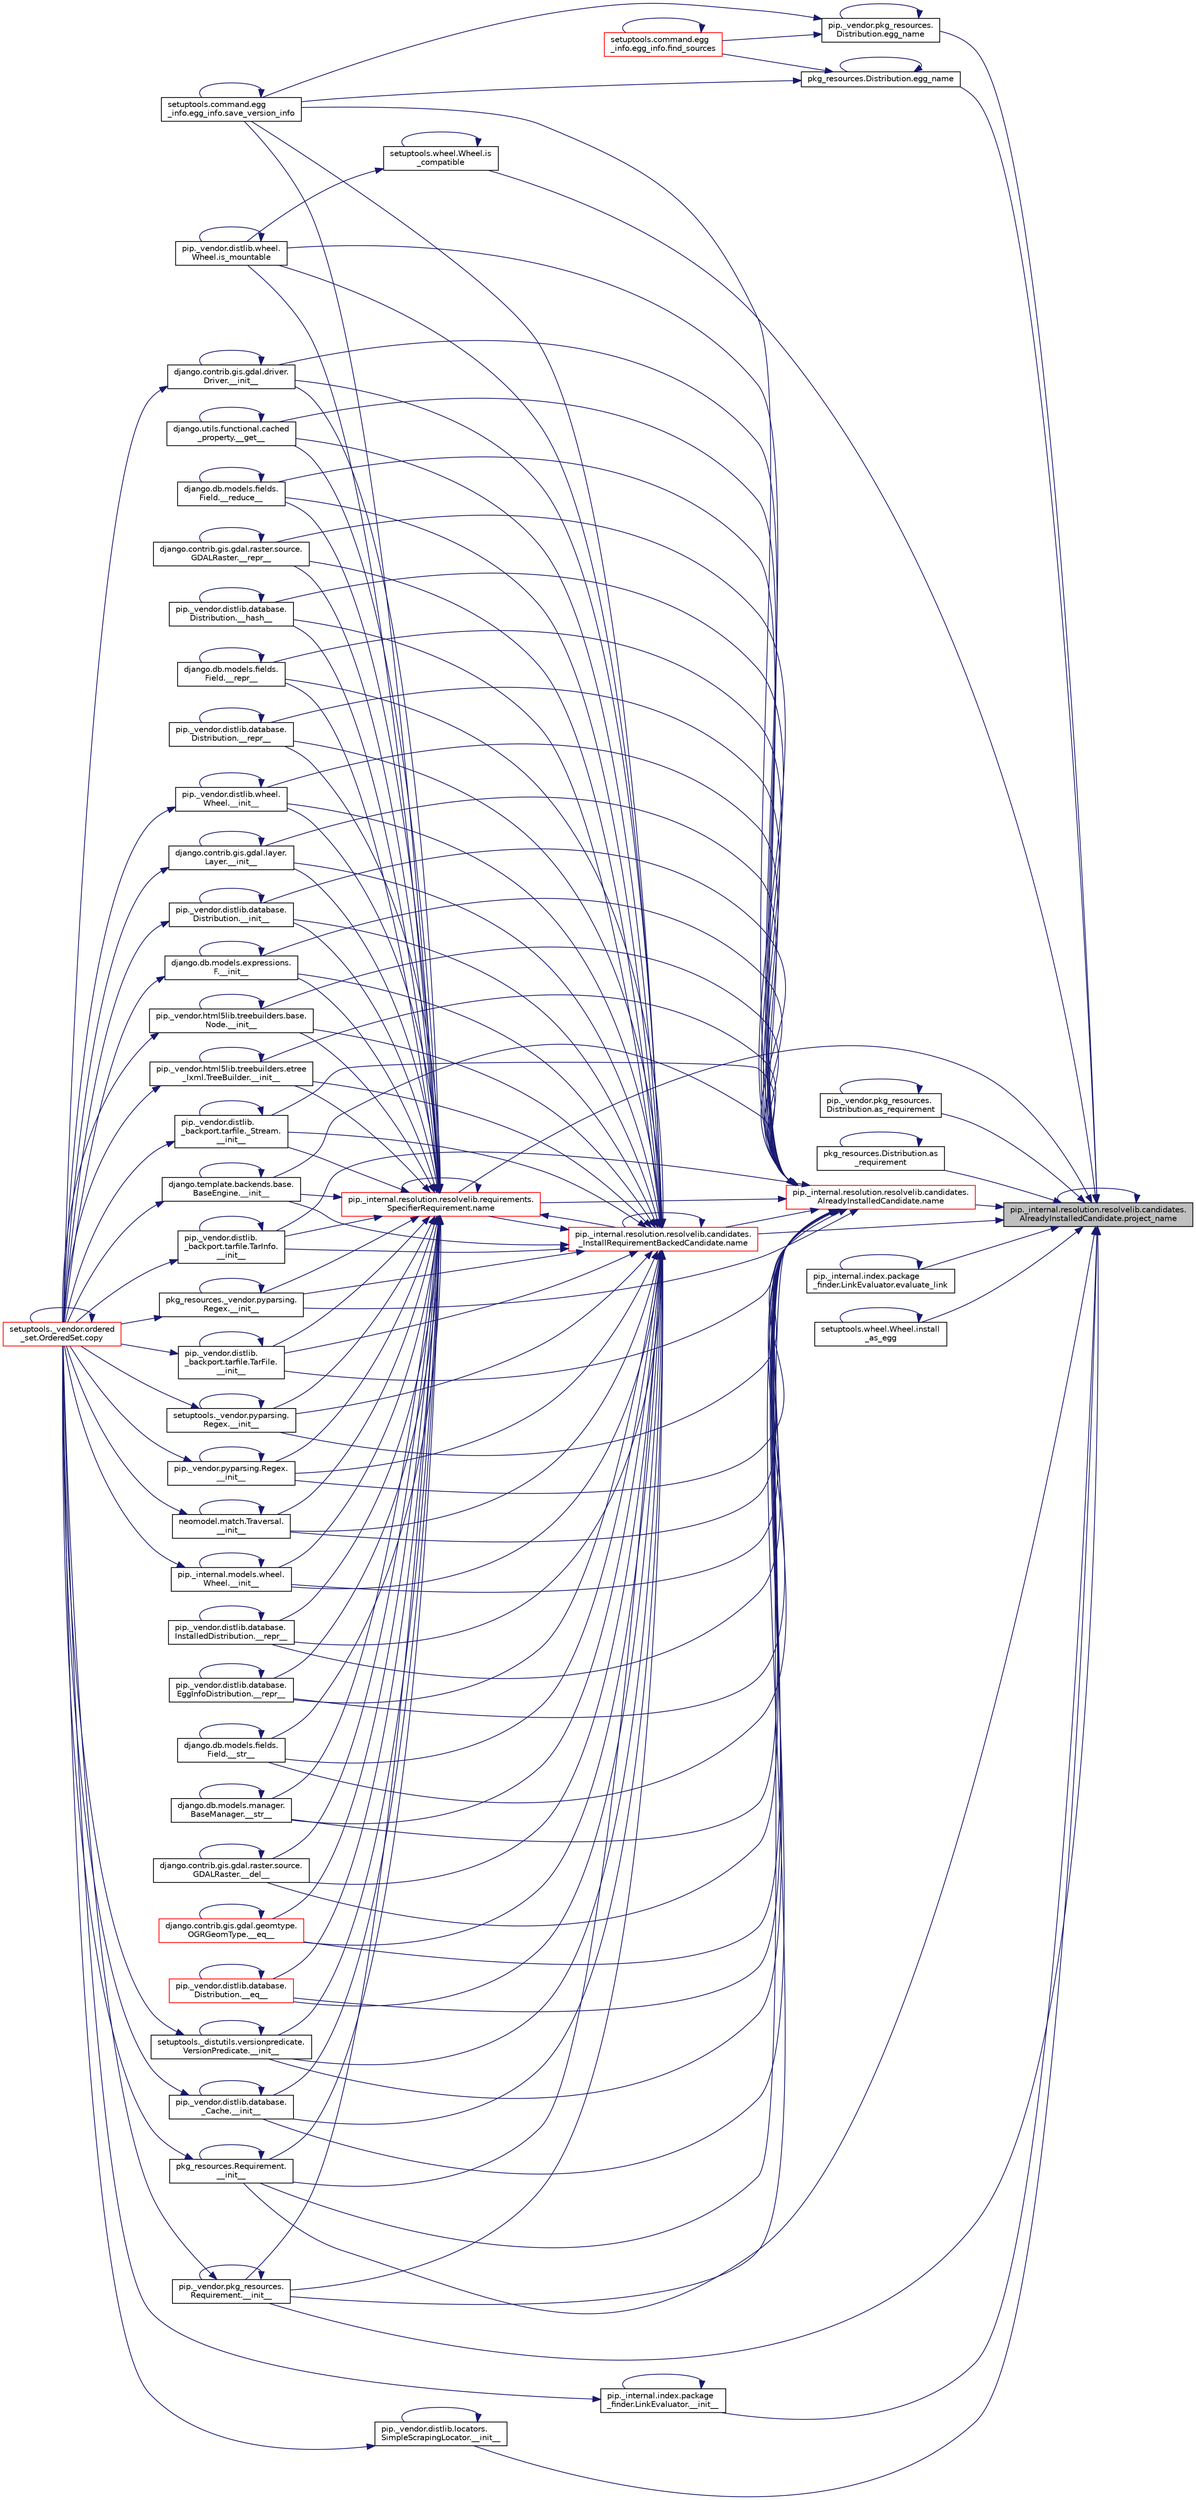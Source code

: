 digraph "pip._internal.resolution.resolvelib.candidates.AlreadyInstalledCandidate.project_name"
{
 // LATEX_PDF_SIZE
  edge [fontname="Helvetica",fontsize="10",labelfontname="Helvetica",labelfontsize="10"];
  node [fontname="Helvetica",fontsize="10",shape=record];
  rankdir="RL";
  Node1 [label="pip._internal.resolution.resolvelib.candidates.\lAlreadyInstalledCandidate.project_name",height=0.2,width=0.4,color="black", fillcolor="grey75", style="filled", fontcolor="black",tooltip=" "];
  Node1 -> Node2 [dir="back",color="midnightblue",fontsize="10",style="solid",fontname="Helvetica"];
  Node2 [label="pip._vendor.pkg_resources.\lRequirement.__init__",height=0.2,width=0.4,color="black", fillcolor="white", style="filled",URL="$dd/d48/classpip_1_1__vendor_1_1pkg__resources_1_1_requirement.html#ad01107aada7d4ac147391620e7ff1b56",tooltip=" "];
  Node2 -> Node2 [dir="back",color="midnightblue",fontsize="10",style="solid",fontname="Helvetica"];
  Node2 -> Node3 [dir="back",color="midnightblue",fontsize="10",style="solid",fontname="Helvetica"];
  Node3 [label="setuptools._vendor.ordered\l_set.OrderedSet.copy",height=0.2,width=0.4,color="red", fillcolor="white", style="filled",URL="$d0/d40/classsetuptools_1_1__vendor_1_1ordered__set_1_1_ordered_set.html#a84224c403039b9dac5d2794d85073053",tooltip=" "];
  Node3 -> Node3 [dir="back",color="midnightblue",fontsize="10",style="solid",fontname="Helvetica"];
  Node1 -> Node678 [dir="back",color="midnightblue",fontsize="10",style="solid",fontname="Helvetica"];
  Node678 [label="pkg_resources.Requirement.\l__init__",height=0.2,width=0.4,color="black", fillcolor="white", style="filled",URL="$da/d63/classpkg__resources_1_1_requirement.html#aeb1ecd04ffa958c098eaa2b163d06831",tooltip=" "];
  Node678 -> Node678 [dir="back",color="midnightblue",fontsize="10",style="solid",fontname="Helvetica"];
  Node678 -> Node3 [dir="back",color="midnightblue",fontsize="10",style="solid",fontname="Helvetica"];
  Node1 -> Node679 [dir="back",color="midnightblue",fontsize="10",style="solid",fontname="Helvetica"];
  Node679 [label="pip._internal.index.package\l_finder.LinkEvaluator.__init__",height=0.2,width=0.4,color="black", fillcolor="white", style="filled",URL="$d2/df3/classpip_1_1__internal_1_1index_1_1package__finder_1_1_link_evaluator.html#aa459c9f48584409f2b482f85977d6b59",tooltip=" "];
  Node679 -> Node679 [dir="back",color="midnightblue",fontsize="10",style="solid",fontname="Helvetica"];
  Node679 -> Node3 [dir="back",color="midnightblue",fontsize="10",style="solid",fontname="Helvetica"];
  Node1 -> Node142 [dir="back",color="midnightblue",fontsize="10",style="solid",fontname="Helvetica"];
  Node142 [label="pip._vendor.distlib.locators.\lSimpleScrapingLocator.__init__",height=0.2,width=0.4,color="black", fillcolor="white", style="filled",URL="$d6/d82/classpip_1_1__vendor_1_1distlib_1_1locators_1_1_simple_scraping_locator.html#a7a4c50e47ae95046ff9f9da7aeb8a391",tooltip=" "];
  Node142 -> Node142 [dir="back",color="midnightblue",fontsize="10",style="solid",fontname="Helvetica"];
  Node142 -> Node3 [dir="back",color="midnightblue",fontsize="10",style="solid",fontname="Helvetica"];
  Node1 -> Node680 [dir="back",color="midnightblue",fontsize="10",style="solid",fontname="Helvetica"];
  Node680 [label="pip._vendor.pkg_resources.\lDistribution.as_requirement",height=0.2,width=0.4,color="black", fillcolor="white", style="filled",URL="$d0/ddb/classpip_1_1__vendor_1_1pkg__resources_1_1_distribution.html#a80af36e436571d5d02e27e627829fd6c",tooltip=" "];
  Node680 -> Node680 [dir="back",color="midnightblue",fontsize="10",style="solid",fontname="Helvetica"];
  Node1 -> Node681 [dir="back",color="midnightblue",fontsize="10",style="solid",fontname="Helvetica"];
  Node681 [label="pkg_resources.Distribution.as\l_requirement",height=0.2,width=0.4,color="black", fillcolor="white", style="filled",URL="$d8/d25/classpkg__resources_1_1_distribution.html#a2c549b93626be28f83a4bc1734821c2b",tooltip=" "];
  Node681 -> Node681 [dir="back",color="midnightblue",fontsize="10",style="solid",fontname="Helvetica"];
  Node1 -> Node682 [dir="back",color="midnightblue",fontsize="10",style="solid",fontname="Helvetica"];
  Node682 [label="pip._vendor.pkg_resources.\lDistribution.egg_name",height=0.2,width=0.4,color="black", fillcolor="white", style="filled",URL="$d0/ddb/classpip_1_1__vendor_1_1pkg__resources_1_1_distribution.html#aa61d5600e0896e46b1708c4dcb9393f5",tooltip=" "];
  Node682 -> Node682 [dir="back",color="midnightblue",fontsize="10",style="solid",fontname="Helvetica"];
  Node682 -> Node683 [dir="back",color="midnightblue",fontsize="10",style="solid",fontname="Helvetica"];
  Node683 [label="setuptools.command.egg\l_info.egg_info.find_sources",height=0.2,width=0.4,color="red", fillcolor="white", style="filled",URL="$d4/dd5/classsetuptools_1_1command_1_1egg__info_1_1egg__info.html#a689901dc0b3f93b8ea62c954097b7627",tooltip=" "];
  Node683 -> Node683 [dir="back",color="midnightblue",fontsize="10",style="solid",fontname="Helvetica"];
  Node682 -> Node695 [dir="back",color="midnightblue",fontsize="10",style="solid",fontname="Helvetica"];
  Node695 [label="setuptools.command.egg\l_info.egg_info.save_version_info",height=0.2,width=0.4,color="black", fillcolor="white", style="filled",URL="$d4/dd5/classsetuptools_1_1command_1_1egg__info_1_1egg__info.html#aff24c2a57934f3ea7ff9a14d0cacf6bd",tooltip=" "];
  Node695 -> Node695 [dir="back",color="midnightblue",fontsize="10",style="solid",fontname="Helvetica"];
  Node1 -> Node696 [dir="back",color="midnightblue",fontsize="10",style="solid",fontname="Helvetica"];
  Node696 [label="pkg_resources.Distribution.egg_name",height=0.2,width=0.4,color="black", fillcolor="white", style="filled",URL="$d8/d25/classpkg__resources_1_1_distribution.html#a229d424f62d10b7e83bba3b3efe6dbbb",tooltip=" "];
  Node696 -> Node696 [dir="back",color="midnightblue",fontsize="10",style="solid",fontname="Helvetica"];
  Node696 -> Node683 [dir="back",color="midnightblue",fontsize="10",style="solid",fontname="Helvetica"];
  Node696 -> Node695 [dir="back",color="midnightblue",fontsize="10",style="solid",fontname="Helvetica"];
  Node1 -> Node697 [dir="back",color="midnightblue",fontsize="10",style="solid",fontname="Helvetica"];
  Node697 [label="pip._internal.index.package\l_finder.LinkEvaluator.evaluate_link",height=0.2,width=0.4,color="black", fillcolor="white", style="filled",URL="$d2/df3/classpip_1_1__internal_1_1index_1_1package__finder_1_1_link_evaluator.html#a47c15a7599689f52956c0ec8c22fac68",tooltip=" "];
  Node697 -> Node697 [dir="back",color="midnightblue",fontsize="10",style="solid",fontname="Helvetica"];
  Node1 -> Node698 [dir="back",color="midnightblue",fontsize="10",style="solid",fontname="Helvetica"];
  Node698 [label="setuptools.wheel.Wheel.install\l_as_egg",height=0.2,width=0.4,color="black", fillcolor="white", style="filled",URL="$d8/de5/classsetuptools_1_1wheel_1_1_wheel.html#a4d5d8dcde757279d6509a1f9137e595d",tooltip=" "];
  Node698 -> Node698 [dir="back",color="midnightblue",fontsize="10",style="solid",fontname="Helvetica"];
  Node1 -> Node699 [dir="back",color="midnightblue",fontsize="10",style="solid",fontname="Helvetica"];
  Node699 [label="setuptools.wheel.Wheel.is\l_compatible",height=0.2,width=0.4,color="black", fillcolor="white", style="filled",URL="$d8/de5/classsetuptools_1_1wheel_1_1_wheel.html#aa3b52caa6023c95670ac3bdb3d730c2c",tooltip=" "];
  Node699 -> Node699 [dir="back",color="midnightblue",fontsize="10",style="solid",fontname="Helvetica"];
  Node699 -> Node700 [dir="back",color="midnightblue",fontsize="10",style="solid",fontname="Helvetica"];
  Node700 [label="pip._vendor.distlib.wheel.\lWheel.is_mountable",height=0.2,width=0.4,color="black", fillcolor="white", style="filled",URL="$d1/d0b/classpip_1_1__vendor_1_1distlib_1_1wheel_1_1_wheel.html#ac425a3d38c3af5b9a05584d68db70f29",tooltip=" "];
  Node700 -> Node700 [dir="back",color="midnightblue",fontsize="10",style="solid",fontname="Helvetica"];
  Node1 -> Node701 [dir="back",color="midnightblue",fontsize="10",style="solid",fontname="Helvetica"];
  Node701 [label="pip._internal.resolution.resolvelib.candidates.\l_InstallRequirementBackedCandidate.name",height=0.2,width=0.4,color="red", fillcolor="white", style="filled",URL="$dc/d03/classpip_1_1__internal_1_1resolution_1_1resolvelib_1_1candidates_1_1___install_requirement_backed_candidate.html#a1538a825241b855a4abf51d6bf616cde",tooltip=" "];
  Node701 -> Node702 [dir="back",color="midnightblue",fontsize="10",style="solid",fontname="Helvetica"];
  Node702 [label="django.contrib.gis.gdal.raster.source.\lGDALRaster.__del__",height=0.2,width=0.4,color="black", fillcolor="white", style="filled",URL="$db/dff/classdjango_1_1contrib_1_1gis_1_1gdal_1_1raster_1_1source_1_1_g_d_a_l_raster.html#aba137d8f5a30bf52c6c10570f2c1b622",tooltip=" "];
  Node702 -> Node702 [dir="back",color="midnightblue",fontsize="10",style="solid",fontname="Helvetica"];
  Node701 -> Node703 [dir="back",color="midnightblue",fontsize="10",style="solid",fontname="Helvetica"];
  Node703 [label="django.contrib.gis.gdal.geomtype.\lOGRGeomType.__eq__",height=0.2,width=0.4,color="red", fillcolor="white", style="filled",URL="$dc/d9c/classdjango_1_1contrib_1_1gis_1_1gdal_1_1geomtype_1_1_o_g_r_geom_type.html#a18d1c16802e627a3cdb379e3561eeb65",tooltip=" "];
  Node703 -> Node703 [dir="back",color="midnightblue",fontsize="10",style="solid",fontname="Helvetica"];
  Node701 -> Node704 [dir="back",color="midnightblue",fontsize="10",style="solid",fontname="Helvetica"];
  Node704 [label="pip._vendor.distlib.database.\lDistribution.__eq__",height=0.2,width=0.4,color="red", fillcolor="white", style="filled",URL="$d8/da9/classpip_1_1__vendor_1_1distlib_1_1database_1_1_distribution.html#adf6c18bb0fe48b0f4b4a5d0a309d5afd",tooltip=" "];
  Node704 -> Node704 [dir="back",color="midnightblue",fontsize="10",style="solid",fontname="Helvetica"];
  Node701 -> Node705 [dir="back",color="midnightblue",fontsize="10",style="solid",fontname="Helvetica"];
  Node705 [label="django.utils.functional.cached\l_property.__get__",height=0.2,width=0.4,color="black", fillcolor="white", style="filled",URL="$d4/d20/classdjango_1_1utils_1_1functional_1_1cached__property.html#af5eaa4213b193e7763fdeadf0c6f9bf9",tooltip=" "];
  Node705 -> Node705 [dir="back",color="midnightblue",fontsize="10",style="solid",fontname="Helvetica"];
  Node701 -> Node706 [dir="back",color="midnightblue",fontsize="10",style="solid",fontname="Helvetica"];
  Node706 [label="pip._vendor.distlib.database.\lDistribution.__hash__",height=0.2,width=0.4,color="black", fillcolor="white", style="filled",URL="$d8/da9/classpip_1_1__vendor_1_1distlib_1_1database_1_1_distribution.html#ad5de1f29a4c3937a0492ee9459c99f94",tooltip=" "];
  Node706 -> Node706 [dir="back",color="midnightblue",fontsize="10",style="solid",fontname="Helvetica"];
  Node701 -> Node707 [dir="back",color="midnightblue",fontsize="10",style="solid",fontname="Helvetica"];
  Node707 [label="pip._vendor.distlib.database.\l_Cache.__init__",height=0.2,width=0.4,color="black", fillcolor="white", style="filled",URL="$d8/dcd/classpip_1_1__vendor_1_1distlib_1_1database_1_1___cache.html#af54d5616ff89aa6d6ac29816dd0efc6c",tooltip=" "];
  Node707 -> Node707 [dir="back",color="midnightblue",fontsize="10",style="solid",fontname="Helvetica"];
  Node707 -> Node3 [dir="back",color="midnightblue",fontsize="10",style="solid",fontname="Helvetica"];
  Node701 -> Node708 [dir="back",color="midnightblue",fontsize="10",style="solid",fontname="Helvetica"];
  Node708 [label="django.contrib.gis.gdal.driver.\lDriver.__init__",height=0.2,width=0.4,color="black", fillcolor="white", style="filled",URL="$d5/df2/classdjango_1_1contrib_1_1gis_1_1gdal_1_1driver_1_1_driver.html#a0f33089398be26cf5543c3156ed5c049",tooltip=" "];
  Node708 -> Node708 [dir="back",color="midnightblue",fontsize="10",style="solid",fontname="Helvetica"];
  Node708 -> Node3 [dir="back",color="midnightblue",fontsize="10",style="solid",fontname="Helvetica"];
  Node701 -> Node709 [dir="back",color="midnightblue",fontsize="10",style="solid",fontname="Helvetica"];
  Node709 [label="pip._vendor.distlib.wheel.\lWheel.__init__",height=0.2,width=0.4,color="black", fillcolor="white", style="filled",URL="$d1/d0b/classpip_1_1__vendor_1_1distlib_1_1wheel_1_1_wheel.html#a0ad495b8abe6ed7e24962ef32daa48b2",tooltip=" "];
  Node709 -> Node709 [dir="back",color="midnightblue",fontsize="10",style="solid",fontname="Helvetica"];
  Node709 -> Node3 [dir="back",color="midnightblue",fontsize="10",style="solid",fontname="Helvetica"];
  Node701 -> Node710 [dir="back",color="midnightblue",fontsize="10",style="solid",fontname="Helvetica"];
  Node710 [label="django.contrib.gis.gdal.layer.\lLayer.__init__",height=0.2,width=0.4,color="black", fillcolor="white", style="filled",URL="$d9/d84/classdjango_1_1contrib_1_1gis_1_1gdal_1_1layer_1_1_layer.html#a312997a421c2f87e1a33544d7ef79da1",tooltip=" "];
  Node710 -> Node710 [dir="back",color="midnightblue",fontsize="10",style="solid",fontname="Helvetica"];
  Node710 -> Node3 [dir="back",color="midnightblue",fontsize="10",style="solid",fontname="Helvetica"];
  Node701 -> Node711 [dir="back",color="midnightblue",fontsize="10",style="solid",fontname="Helvetica"];
  Node711 [label="pip._vendor.distlib.database.\lDistribution.__init__",height=0.2,width=0.4,color="black", fillcolor="white", style="filled",URL="$d8/da9/classpip_1_1__vendor_1_1distlib_1_1database_1_1_distribution.html#a124c19230779ed30c9a91fb547b54d4d",tooltip=" "];
  Node711 -> Node711 [dir="back",color="midnightblue",fontsize="10",style="solid",fontname="Helvetica"];
  Node711 -> Node3 [dir="back",color="midnightblue",fontsize="10",style="solid",fontname="Helvetica"];
  Node701 -> Node712 [dir="back",color="midnightblue",fontsize="10",style="solid",fontname="Helvetica"];
  Node712 [label="django.db.models.expressions.\lF.__init__",height=0.2,width=0.4,color="black", fillcolor="white", style="filled",URL="$de/d2d/classdjango_1_1db_1_1models_1_1expressions_1_1_f.html#ae1b100cd2bf93b6863a02d4f5539c96e",tooltip=" "];
  Node712 -> Node712 [dir="back",color="midnightblue",fontsize="10",style="solid",fontname="Helvetica"];
  Node712 -> Node3 [dir="back",color="midnightblue",fontsize="10",style="solid",fontname="Helvetica"];
  Node701 -> Node557 [dir="back",color="midnightblue",fontsize="10",style="solid",fontname="Helvetica"];
  Node557 [label="pip._vendor.html5lib.treebuilders.base.\lNode.__init__",height=0.2,width=0.4,color="black", fillcolor="white", style="filled",URL="$d3/dfb/classpip_1_1__vendor_1_1html5lib_1_1treebuilders_1_1base_1_1_node.html#a9f688f4137f5f849e309ff56dfb7c307",tooltip=" "];
  Node557 -> Node557 [dir="back",color="midnightblue",fontsize="10",style="solid",fontname="Helvetica"];
  Node557 -> Node3 [dir="back",color="midnightblue",fontsize="10",style="solid",fontname="Helvetica"];
  Node701 -> Node98 [dir="back",color="midnightblue",fontsize="10",style="solid",fontname="Helvetica"];
  Node98 [label="pip._vendor.distlib.\l_backport.tarfile._Stream.\l__init__",height=0.2,width=0.4,color="black", fillcolor="white", style="filled",URL="$de/d60/classpip_1_1__vendor_1_1distlib_1_1__backport_1_1tarfile_1_1___stream.html#a17492c93bae9e70b816bffb077cf2912",tooltip=" "];
  Node98 -> Node98 [dir="back",color="midnightblue",fontsize="10",style="solid",fontname="Helvetica"];
  Node98 -> Node3 [dir="back",color="midnightblue",fontsize="10",style="solid",fontname="Helvetica"];
  Node701 -> Node713 [dir="back",color="midnightblue",fontsize="10",style="solid",fontname="Helvetica"];
  Node713 [label="pip._vendor.distlib.\l_backport.tarfile.TarInfo.\l__init__",height=0.2,width=0.4,color="black", fillcolor="white", style="filled",URL="$df/d3f/classpip_1_1__vendor_1_1distlib_1_1__backport_1_1tarfile_1_1_tar_info.html#a98917e3c6098b5d46516276870f62711",tooltip=" "];
  Node713 -> Node713 [dir="back",color="midnightblue",fontsize="10",style="solid",fontname="Helvetica"];
  Node713 -> Node3 [dir="back",color="midnightblue",fontsize="10",style="solid",fontname="Helvetica"];
  Node701 -> Node140 [dir="back",color="midnightblue",fontsize="10",style="solid",fontname="Helvetica"];
  Node140 [label="pip._vendor.distlib.\l_backport.tarfile.TarFile.\l__init__",height=0.2,width=0.4,color="black", fillcolor="white", style="filled",URL="$d7/d1d/classpip_1_1__vendor_1_1distlib_1_1__backport_1_1tarfile_1_1_tar_file.html#a1dda6d9be63b3ae8186ae388015c11ff",tooltip=" "];
  Node140 -> Node140 [dir="back",color="midnightblue",fontsize="10",style="solid",fontname="Helvetica"];
  Node140 -> Node3 [dir="back",color="midnightblue",fontsize="10",style="solid",fontname="Helvetica"];
  Node701 -> Node714 [dir="back",color="midnightblue",fontsize="10",style="solid",fontname="Helvetica"];
  Node714 [label="pip._vendor.html5lib.treebuilders.etree\l_lxml.TreeBuilder.__init__",height=0.2,width=0.4,color="black", fillcolor="white", style="filled",URL="$db/d31/classpip_1_1__vendor_1_1html5lib_1_1treebuilders_1_1etree__lxml_1_1_tree_builder.html#a79d8db5ad470c796e84a050f80498a4d",tooltip=" "];
  Node714 -> Node714 [dir="back",color="midnightblue",fontsize="10",style="solid",fontname="Helvetica"];
  Node714 -> Node3 [dir="back",color="midnightblue",fontsize="10",style="solid",fontname="Helvetica"];
  Node701 -> Node715 [dir="back",color="midnightblue",fontsize="10",style="solid",fontname="Helvetica"];
  Node715 [label="django.template.backends.base.\lBaseEngine.__init__",height=0.2,width=0.4,color="black", fillcolor="white", style="filled",URL="$db/db2/classdjango_1_1template_1_1backends_1_1base_1_1_base_engine.html#ad229dd8fc4f358827c2bb6d5504616f7",tooltip=" "];
  Node715 -> Node715 [dir="back",color="midnightblue",fontsize="10",style="solid",fontname="Helvetica"];
  Node715 -> Node3 [dir="back",color="midnightblue",fontsize="10",style="solid",fontname="Helvetica"];
  Node701 -> Node716 [dir="back",color="midnightblue",fontsize="10",style="solid",fontname="Helvetica"];
  Node716 [label="pkg_resources._vendor.pyparsing.\lRegex.__init__",height=0.2,width=0.4,color="black", fillcolor="white", style="filled",URL="$d2/d6a/classpkg__resources_1_1__vendor_1_1pyparsing_1_1_regex.html#a344d143fdcdc1ff4aef98404422781f1",tooltip=" "];
  Node716 -> Node716 [dir="back",color="midnightblue",fontsize="10",style="solid",fontname="Helvetica"];
  Node716 -> Node3 [dir="back",color="midnightblue",fontsize="10",style="solid",fontname="Helvetica"];
  Node701 -> Node717 [dir="back",color="midnightblue",fontsize="10",style="solid",fontname="Helvetica"];
  Node717 [label="setuptools._vendor.pyparsing.\lRegex.__init__",height=0.2,width=0.4,color="black", fillcolor="white", style="filled",URL="$db/dc5/classsetuptools_1_1__vendor_1_1pyparsing_1_1_regex.html#a2bf2a91eb8c1faa95c32ec015dfe6a2a",tooltip=" "];
  Node717 -> Node717 [dir="back",color="midnightblue",fontsize="10",style="solid",fontname="Helvetica"];
  Node717 -> Node3 [dir="back",color="midnightblue",fontsize="10",style="solid",fontname="Helvetica"];
  Node701 -> Node718 [dir="back",color="midnightblue",fontsize="10",style="solid",fontname="Helvetica"];
  Node718 [label="pip._vendor.pyparsing.Regex.\l__init__",height=0.2,width=0.4,color="black", fillcolor="white", style="filled",URL="$df/d37/classpip_1_1__vendor_1_1pyparsing_1_1_regex.html#a2b44bd1ca05c000b25dac463c7190972",tooltip=" "];
  Node718 -> Node718 [dir="back",color="midnightblue",fontsize="10",style="solid",fontname="Helvetica"];
  Node718 -> Node3 [dir="back",color="midnightblue",fontsize="10",style="solid",fontname="Helvetica"];
  Node701 -> Node2 [dir="back",color="midnightblue",fontsize="10",style="solid",fontname="Helvetica"];
  Node701 -> Node678 [dir="back",color="midnightblue",fontsize="10",style="solid",fontname="Helvetica"];
  Node701 -> Node719 [dir="back",color="midnightblue",fontsize="10",style="solid",fontname="Helvetica"];
  Node719 [label="neomodel.match.Traversal.\l__init__",height=0.2,width=0.4,color="black", fillcolor="white", style="filled",URL="$df/de8/classneomodel_1_1match_1_1_traversal.html#aea9bd896e519bd63438ec4ae1db580a5",tooltip=" "];
  Node719 -> Node719 [dir="back",color="midnightblue",fontsize="10",style="solid",fontname="Helvetica"];
  Node719 -> Node3 [dir="back",color="midnightblue",fontsize="10",style="solid",fontname="Helvetica"];
  Node701 -> Node720 [dir="back",color="midnightblue",fontsize="10",style="solid",fontname="Helvetica"];
  Node720 [label="pip._internal.models.wheel.\lWheel.__init__",height=0.2,width=0.4,color="black", fillcolor="white", style="filled",URL="$df/da6/classpip_1_1__internal_1_1models_1_1wheel_1_1_wheel.html#ac2eca8a7853f7aba16347179aac7535a",tooltip=" "];
  Node720 -> Node720 [dir="back",color="midnightblue",fontsize="10",style="solid",fontname="Helvetica"];
  Node720 -> Node3 [dir="back",color="midnightblue",fontsize="10",style="solid",fontname="Helvetica"];
  Node701 -> Node721 [dir="back",color="midnightblue",fontsize="10",style="solid",fontname="Helvetica"];
  Node721 [label="setuptools._distutils.versionpredicate.\lVersionPredicate.__init__",height=0.2,width=0.4,color="black", fillcolor="white", style="filled",URL="$de/da4/classsetuptools_1_1__distutils_1_1versionpredicate_1_1_version_predicate.html#a50b7ef93717276fd4d7ea45efe206b1f",tooltip=" "];
  Node721 -> Node721 [dir="back",color="midnightblue",fontsize="10",style="solid",fontname="Helvetica"];
  Node721 -> Node3 [dir="back",color="midnightblue",fontsize="10",style="solid",fontname="Helvetica"];
  Node701 -> Node722 [dir="back",color="midnightblue",fontsize="10",style="solid",fontname="Helvetica"];
  Node722 [label="django.db.models.fields.\lField.__reduce__",height=0.2,width=0.4,color="black", fillcolor="white", style="filled",URL="$db/d75/classdjango_1_1db_1_1models_1_1fields_1_1_field.html#a30e5d666e407302967b847218e453ba3",tooltip=" "];
  Node722 -> Node722 [dir="back",color="midnightblue",fontsize="10",style="solid",fontname="Helvetica"];
  Node701 -> Node723 [dir="back",color="midnightblue",fontsize="10",style="solid",fontname="Helvetica"];
  Node723 [label="django.contrib.gis.gdal.raster.source.\lGDALRaster.__repr__",height=0.2,width=0.4,color="black", fillcolor="white", style="filled",URL="$db/dff/classdjango_1_1contrib_1_1gis_1_1gdal_1_1raster_1_1source_1_1_g_d_a_l_raster.html#a22f65c6681d47ea1a74c3ccecf79967c",tooltip=" "];
  Node723 -> Node723 [dir="back",color="midnightblue",fontsize="10",style="solid",fontname="Helvetica"];
  Node701 -> Node524 [dir="back",color="midnightblue",fontsize="10",style="solid",fontname="Helvetica"];
  Node524 [label="django.db.models.fields.\lField.__repr__",height=0.2,width=0.4,color="black", fillcolor="white", style="filled",URL="$db/d75/classdjango_1_1db_1_1models_1_1fields_1_1_field.html#aa98ec326b9db5326bd90a43c78af96fb",tooltip=" "];
  Node524 -> Node524 [dir="back",color="midnightblue",fontsize="10",style="solid",fontname="Helvetica"];
  Node701 -> Node724 [dir="back",color="midnightblue",fontsize="10",style="solid",fontname="Helvetica"];
  Node724 [label="pip._vendor.distlib.database.\lDistribution.__repr__",height=0.2,width=0.4,color="black", fillcolor="white", style="filled",URL="$d8/da9/classpip_1_1__vendor_1_1distlib_1_1database_1_1_distribution.html#af00ef8a7ccecfae5f9d83270abcece82",tooltip=" "];
  Node724 -> Node724 [dir="back",color="midnightblue",fontsize="10",style="solid",fontname="Helvetica"];
  Node701 -> Node725 [dir="back",color="midnightblue",fontsize="10",style="solid",fontname="Helvetica"];
  Node725 [label="pip._vendor.distlib.database.\lInstalledDistribution.__repr__",height=0.2,width=0.4,color="black", fillcolor="white", style="filled",URL="$d5/d3f/classpip_1_1__vendor_1_1distlib_1_1database_1_1_installed_distribution.html#a437ca097c31f9e2f6d84da428f56303d",tooltip=" "];
  Node725 -> Node725 [dir="back",color="midnightblue",fontsize="10",style="solid",fontname="Helvetica"];
  Node701 -> Node726 [dir="back",color="midnightblue",fontsize="10",style="solid",fontname="Helvetica"];
  Node726 [label="pip._vendor.distlib.database.\lEggInfoDistribution.__repr__",height=0.2,width=0.4,color="black", fillcolor="white", style="filled",URL="$d7/d4f/classpip_1_1__vendor_1_1distlib_1_1database_1_1_egg_info_distribution.html#aa86b5634260c5ab9efe7b3dd01b3c7e5",tooltip=" "];
  Node726 -> Node726 [dir="back",color="midnightblue",fontsize="10",style="solid",fontname="Helvetica"];
  Node701 -> Node727 [dir="back",color="midnightblue",fontsize="10",style="solid",fontname="Helvetica"];
  Node727 [label="django.db.models.fields.\lField.__str__",height=0.2,width=0.4,color="black", fillcolor="white", style="filled",URL="$db/d75/classdjango_1_1db_1_1models_1_1fields_1_1_field.html#a81679d8bfab42cf53b53e48ef6525b80",tooltip=" "];
  Node727 -> Node727 [dir="back",color="midnightblue",fontsize="10",style="solid",fontname="Helvetica"];
  Node701 -> Node728 [dir="back",color="midnightblue",fontsize="10",style="solid",fontname="Helvetica"];
  Node728 [label="django.db.models.manager.\lBaseManager.__str__",height=0.2,width=0.4,color="black", fillcolor="white", style="filled",URL="$d1/d1c/classdjango_1_1db_1_1models_1_1manager_1_1_base_manager.html#a744065f92ad9f435975f19a5be6aebe1",tooltip=" "];
  Node728 -> Node728 [dir="back",color="midnightblue",fontsize="10",style="solid",fontname="Helvetica"];
  Node701 -> Node700 [dir="back",color="midnightblue",fontsize="10",style="solid",fontname="Helvetica"];
  Node701 -> Node701 [dir="back",color="midnightblue",fontsize="10",style="solid",fontname="Helvetica"];
  Node701 -> Node836 [dir="back",color="midnightblue",fontsize="10",style="solid",fontname="Helvetica"];
  Node836 [label="pip._internal.resolution.resolvelib.requirements.\lSpecifierRequirement.name",height=0.2,width=0.4,color="red", fillcolor="white", style="filled",URL="$d5/dce/classpip_1_1__internal_1_1resolution_1_1resolvelib_1_1requirements_1_1_specifier_requirement.html#af2ae64f787d166605910d13457564fd9",tooltip=" "];
  Node836 -> Node702 [dir="back",color="midnightblue",fontsize="10",style="solid",fontname="Helvetica"];
  Node836 -> Node703 [dir="back",color="midnightblue",fontsize="10",style="solid",fontname="Helvetica"];
  Node836 -> Node704 [dir="back",color="midnightblue",fontsize="10",style="solid",fontname="Helvetica"];
  Node836 -> Node705 [dir="back",color="midnightblue",fontsize="10",style="solid",fontname="Helvetica"];
  Node836 -> Node706 [dir="back",color="midnightblue",fontsize="10",style="solid",fontname="Helvetica"];
  Node836 -> Node707 [dir="back",color="midnightblue",fontsize="10",style="solid",fontname="Helvetica"];
  Node836 -> Node708 [dir="back",color="midnightblue",fontsize="10",style="solid",fontname="Helvetica"];
  Node836 -> Node709 [dir="back",color="midnightblue",fontsize="10",style="solid",fontname="Helvetica"];
  Node836 -> Node710 [dir="back",color="midnightblue",fontsize="10",style="solid",fontname="Helvetica"];
  Node836 -> Node711 [dir="back",color="midnightblue",fontsize="10",style="solid",fontname="Helvetica"];
  Node836 -> Node712 [dir="back",color="midnightblue",fontsize="10",style="solid",fontname="Helvetica"];
  Node836 -> Node557 [dir="back",color="midnightblue",fontsize="10",style="solid",fontname="Helvetica"];
  Node836 -> Node98 [dir="back",color="midnightblue",fontsize="10",style="solid",fontname="Helvetica"];
  Node836 -> Node713 [dir="back",color="midnightblue",fontsize="10",style="solid",fontname="Helvetica"];
  Node836 -> Node140 [dir="back",color="midnightblue",fontsize="10",style="solid",fontname="Helvetica"];
  Node836 -> Node714 [dir="back",color="midnightblue",fontsize="10",style="solid",fontname="Helvetica"];
  Node836 -> Node715 [dir="back",color="midnightblue",fontsize="10",style="solid",fontname="Helvetica"];
  Node836 -> Node716 [dir="back",color="midnightblue",fontsize="10",style="solid",fontname="Helvetica"];
  Node836 -> Node717 [dir="back",color="midnightblue",fontsize="10",style="solid",fontname="Helvetica"];
  Node836 -> Node718 [dir="back",color="midnightblue",fontsize="10",style="solid",fontname="Helvetica"];
  Node836 -> Node2 [dir="back",color="midnightblue",fontsize="10",style="solid",fontname="Helvetica"];
  Node836 -> Node678 [dir="back",color="midnightblue",fontsize="10",style="solid",fontname="Helvetica"];
  Node836 -> Node719 [dir="back",color="midnightblue",fontsize="10",style="solid",fontname="Helvetica"];
  Node836 -> Node720 [dir="back",color="midnightblue",fontsize="10",style="solid",fontname="Helvetica"];
  Node836 -> Node721 [dir="back",color="midnightblue",fontsize="10",style="solid",fontname="Helvetica"];
  Node836 -> Node722 [dir="back",color="midnightblue",fontsize="10",style="solid",fontname="Helvetica"];
  Node836 -> Node723 [dir="back",color="midnightblue",fontsize="10",style="solid",fontname="Helvetica"];
  Node836 -> Node524 [dir="back",color="midnightblue",fontsize="10",style="solid",fontname="Helvetica"];
  Node836 -> Node724 [dir="back",color="midnightblue",fontsize="10",style="solid",fontname="Helvetica"];
  Node836 -> Node725 [dir="back",color="midnightblue",fontsize="10",style="solid",fontname="Helvetica"];
  Node836 -> Node726 [dir="back",color="midnightblue",fontsize="10",style="solid",fontname="Helvetica"];
  Node836 -> Node727 [dir="back",color="midnightblue",fontsize="10",style="solid",fontname="Helvetica"];
  Node836 -> Node728 [dir="back",color="midnightblue",fontsize="10",style="solid",fontname="Helvetica"];
  Node836 -> Node700 [dir="back",color="midnightblue",fontsize="10",style="solid",fontname="Helvetica"];
  Node836 -> Node701 [dir="back",color="midnightblue",fontsize="10",style="solid",fontname="Helvetica"];
  Node836 -> Node836 [dir="back",color="midnightblue",fontsize="10",style="solid",fontname="Helvetica"];
  Node836 -> Node695 [dir="back",color="midnightblue",fontsize="10",style="solid",fontname="Helvetica"];
  Node701 -> Node695 [dir="back",color="midnightblue",fontsize="10",style="solid",fontname="Helvetica"];
  Node1 -> Node919 [dir="back",color="midnightblue",fontsize="10",style="solid",fontname="Helvetica"];
  Node919 [label="pip._internal.resolution.resolvelib.candidates.\lAlreadyInstalledCandidate.name",height=0.2,width=0.4,color="red", fillcolor="white", style="filled",URL="$d3/d4e/classpip_1_1__internal_1_1resolution_1_1resolvelib_1_1candidates_1_1_already_installed_candidate.html#a0f4ae3f092daa140dc8bda04e8d0f2d0",tooltip=" "];
  Node919 -> Node702 [dir="back",color="midnightblue",fontsize="10",style="solid",fontname="Helvetica"];
  Node919 -> Node703 [dir="back",color="midnightblue",fontsize="10",style="solid",fontname="Helvetica"];
  Node919 -> Node704 [dir="back",color="midnightblue",fontsize="10",style="solid",fontname="Helvetica"];
  Node919 -> Node705 [dir="back",color="midnightblue",fontsize="10",style="solid",fontname="Helvetica"];
  Node919 -> Node706 [dir="back",color="midnightblue",fontsize="10",style="solid",fontname="Helvetica"];
  Node919 -> Node707 [dir="back",color="midnightblue",fontsize="10",style="solid",fontname="Helvetica"];
  Node919 -> Node708 [dir="back",color="midnightblue",fontsize="10",style="solid",fontname="Helvetica"];
  Node919 -> Node709 [dir="back",color="midnightblue",fontsize="10",style="solid",fontname="Helvetica"];
  Node919 -> Node710 [dir="back",color="midnightblue",fontsize="10",style="solid",fontname="Helvetica"];
  Node919 -> Node711 [dir="back",color="midnightblue",fontsize="10",style="solid",fontname="Helvetica"];
  Node919 -> Node712 [dir="back",color="midnightblue",fontsize="10",style="solid",fontname="Helvetica"];
  Node919 -> Node557 [dir="back",color="midnightblue",fontsize="10",style="solid",fontname="Helvetica"];
  Node919 -> Node98 [dir="back",color="midnightblue",fontsize="10",style="solid",fontname="Helvetica"];
  Node919 -> Node713 [dir="back",color="midnightblue",fontsize="10",style="solid",fontname="Helvetica"];
  Node919 -> Node140 [dir="back",color="midnightblue",fontsize="10",style="solid",fontname="Helvetica"];
  Node919 -> Node714 [dir="back",color="midnightblue",fontsize="10",style="solid",fontname="Helvetica"];
  Node919 -> Node715 [dir="back",color="midnightblue",fontsize="10",style="solid",fontname="Helvetica"];
  Node919 -> Node716 [dir="back",color="midnightblue",fontsize="10",style="solid",fontname="Helvetica"];
  Node919 -> Node717 [dir="back",color="midnightblue",fontsize="10",style="solid",fontname="Helvetica"];
  Node919 -> Node718 [dir="back",color="midnightblue",fontsize="10",style="solid",fontname="Helvetica"];
  Node919 -> Node2 [dir="back",color="midnightblue",fontsize="10",style="solid",fontname="Helvetica"];
  Node919 -> Node678 [dir="back",color="midnightblue",fontsize="10",style="solid",fontname="Helvetica"];
  Node919 -> Node719 [dir="back",color="midnightblue",fontsize="10",style="solid",fontname="Helvetica"];
  Node919 -> Node720 [dir="back",color="midnightblue",fontsize="10",style="solid",fontname="Helvetica"];
  Node919 -> Node721 [dir="back",color="midnightblue",fontsize="10",style="solid",fontname="Helvetica"];
  Node919 -> Node722 [dir="back",color="midnightblue",fontsize="10",style="solid",fontname="Helvetica"];
  Node919 -> Node723 [dir="back",color="midnightblue",fontsize="10",style="solid",fontname="Helvetica"];
  Node919 -> Node524 [dir="back",color="midnightblue",fontsize="10",style="solid",fontname="Helvetica"];
  Node919 -> Node724 [dir="back",color="midnightblue",fontsize="10",style="solid",fontname="Helvetica"];
  Node919 -> Node725 [dir="back",color="midnightblue",fontsize="10",style="solid",fontname="Helvetica"];
  Node919 -> Node726 [dir="back",color="midnightblue",fontsize="10",style="solid",fontname="Helvetica"];
  Node919 -> Node727 [dir="back",color="midnightblue",fontsize="10",style="solid",fontname="Helvetica"];
  Node919 -> Node728 [dir="back",color="midnightblue",fontsize="10",style="solid",fontname="Helvetica"];
  Node919 -> Node700 [dir="back",color="midnightblue",fontsize="10",style="solid",fontname="Helvetica"];
  Node919 -> Node701 [dir="back",color="midnightblue",fontsize="10",style="solid",fontname="Helvetica"];
  Node919 -> Node836 [dir="back",color="midnightblue",fontsize="10",style="solid",fontname="Helvetica"];
  Node919 -> Node695 [dir="back",color="midnightblue",fontsize="10",style="solid",fontname="Helvetica"];
  Node1 -> Node836 [dir="back",color="midnightblue",fontsize="10",style="solid",fontname="Helvetica"];
  Node1 -> Node1 [dir="back",color="midnightblue",fontsize="10",style="solid",fontname="Helvetica"];
}
